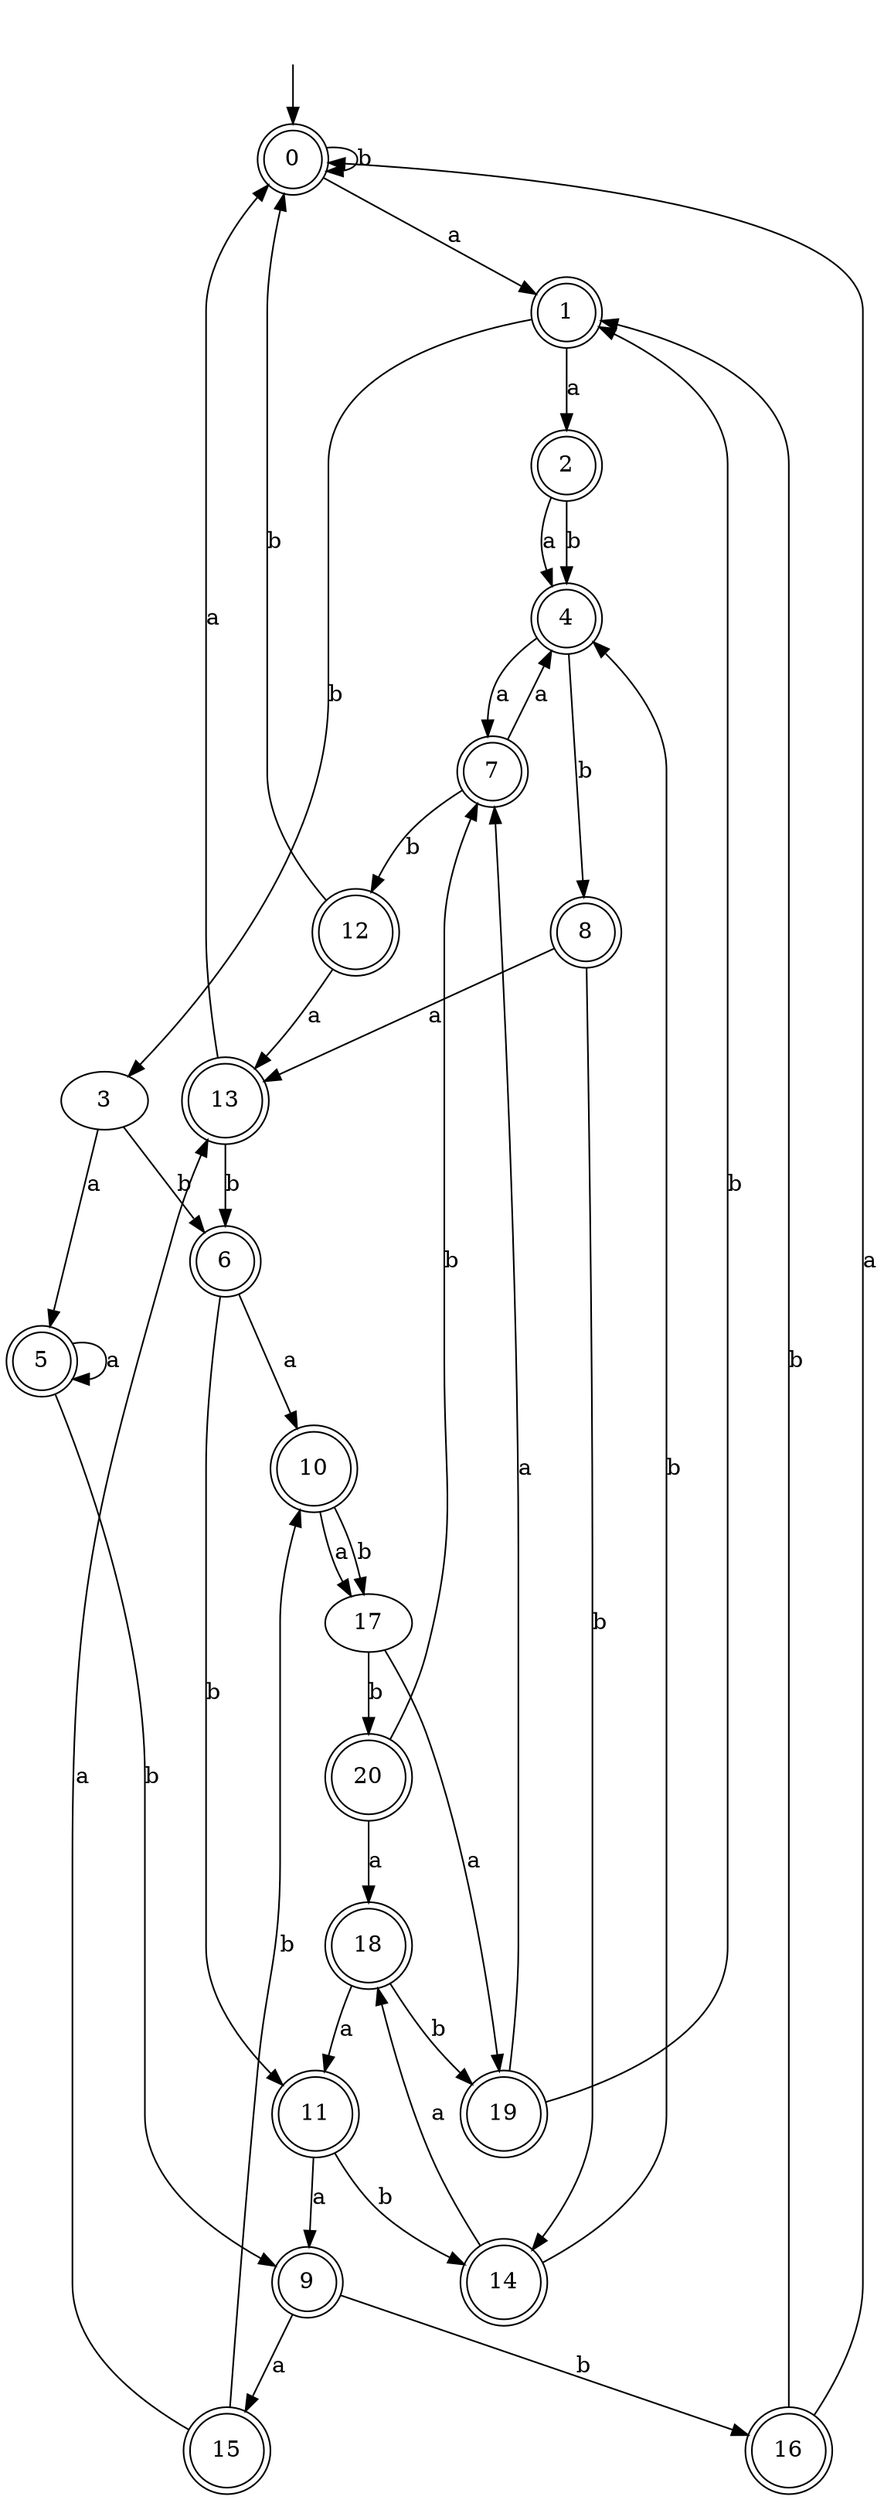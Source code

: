 digraph RandomDFA {
  __start0 [label="", shape=none];
  __start0 -> 0 [label=""];
  0 [shape=circle] [shape=doublecircle]
  0 -> 1 [label="a"]
  0 -> 0 [label="b"]
  1 [shape=doublecircle]
  1 -> 2 [label="a"]
  1 -> 3 [label="b"]
  2 [shape=doublecircle]
  2 -> 4 [label="a"]
  2 -> 4 [label="b"]
  3
  3 -> 5 [label="a"]
  3 -> 6 [label="b"]
  4 [shape=doublecircle]
  4 -> 7 [label="a"]
  4 -> 8 [label="b"]
  5 [shape=doublecircle]
  5 -> 5 [label="a"]
  5 -> 9 [label="b"]
  6 [shape=doublecircle]
  6 -> 10 [label="a"]
  6 -> 11 [label="b"]
  7 [shape=doublecircle]
  7 -> 4 [label="a"]
  7 -> 12 [label="b"]
  8 [shape=doublecircle]
  8 -> 13 [label="a"]
  8 -> 14 [label="b"]
  9 [shape=doublecircle]
  9 -> 15 [label="a"]
  9 -> 16 [label="b"]
  10 [shape=doublecircle]
  10 -> 17 [label="a"]
  10 -> 17 [label="b"]
  11 [shape=doublecircle]
  11 -> 9 [label="a"]
  11 -> 14 [label="b"]
  12 [shape=doublecircle]
  12 -> 13 [label="a"]
  12 -> 0 [label="b"]
  13 [shape=doublecircle]
  13 -> 0 [label="a"]
  13 -> 6 [label="b"]
  14 [shape=doublecircle]
  14 -> 18 [label="a"]
  14 -> 4 [label="b"]
  15 [shape=doublecircle]
  15 -> 13 [label="a"]
  15 -> 10 [label="b"]
  16 [shape=doublecircle]
  16 -> 0 [label="a"]
  16 -> 1 [label="b"]
  17
  17 -> 19 [label="a"]
  17 -> 20 [label="b"]
  18 [shape=doublecircle]
  18 -> 11 [label="a"]
  18 -> 19 [label="b"]
  19 [shape=doublecircle]
  19 -> 7 [label="a"]
  19 -> 1 [label="b"]
  20 [shape=doublecircle]
  20 -> 18 [label="a"]
  20 -> 7 [label="b"]
}
